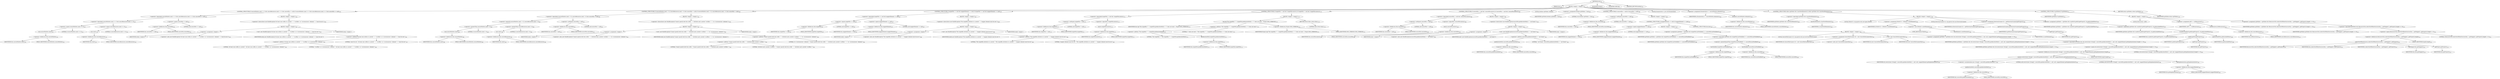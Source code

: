 digraph "eval" {  
"197" [label = <(METHOD,eval)<SUB>152</SUB>> ]
"17" [label = <(PARAM,this)<SUB>152</SUB>> ]
"198" [label = <(BLOCK,&lt;empty&gt;,&lt;empty&gt;)<SUB>152</SUB>> ]
"199" [label = <(CONTROL_STRUCTURE,if (sourceFileSets.size() == 0 &amp;&amp; sourceResources.size() == 0 &amp;&amp; sourceFile == null),if (sourceFileSets.size() == 0 &amp;&amp; sourceResources.size() == 0 &amp;&amp; sourceFile == null))<SUB>153</SUB>> ]
"200" [label = <(&lt;operator&gt;.logicalAnd,sourceFileSets.size() == 0 &amp;&amp; sourceResources.size() == 0 &amp;&amp; sourceFile == null)<SUB>153</SUB>> ]
"201" [label = <(&lt;operator&gt;.logicalAnd,sourceFileSets.size() == 0 &amp;&amp; sourceResources.size() == 0)<SUB>153</SUB>> ]
"202" [label = <(&lt;operator&gt;.equals,sourceFileSets.size() == 0)<SUB>153</SUB>> ]
"203" [label = <(size,sourceFileSets.size())<SUB>153</SUB>> ]
"204" [label = <(&lt;operator&gt;.fieldAccess,this.sourceFileSets)<SUB>153</SUB>> ]
"205" [label = <(IDENTIFIER,this,sourceFileSets.size())<SUB>153</SUB>> ]
"206" [label = <(FIELD_IDENTIFIER,sourceFileSets,sourceFileSets)<SUB>153</SUB>> ]
"207" [label = <(LITERAL,0,sourceFileSets.size() == 0)<SUB>153</SUB>> ]
"208" [label = <(&lt;operator&gt;.equals,sourceResources.size() == 0)<SUB>153</SUB>> ]
"209" [label = <(size,size())<SUB>153</SUB>> ]
"210" [label = <(&lt;operator&gt;.fieldAccess,this.sourceResources)<SUB>153</SUB>> ]
"211" [label = <(IDENTIFIER,this,size())<SUB>153</SUB>> ]
"212" [label = <(FIELD_IDENTIFIER,sourceResources,sourceResources)<SUB>153</SUB>> ]
"213" [label = <(LITERAL,0,sourceResources.size() == 0)<SUB>153</SUB>> ]
"214" [label = <(&lt;operator&gt;.equals,sourceFile == null)<SUB>154</SUB>> ]
"215" [label = <(&lt;operator&gt;.fieldAccess,this.sourceFile)<SUB>154</SUB>> ]
"216" [label = <(IDENTIFIER,this,sourceFile == null)<SUB>154</SUB>> ]
"217" [label = <(FIELD_IDENTIFIER,sourceFile,sourceFile)<SUB>154</SUB>> ]
"218" [label = <(LITERAL,null,sourceFile == null)<SUB>154</SUB>> ]
"219" [label = <(BLOCK,&lt;empty&gt;,&lt;empty&gt;)<SUB>154</SUB>> ]
"220" [label = <(&lt;operator&gt;.throw,throw new BuildException(&quot;At least one srcfile or a nested &quot; + &quot;&lt;srcfiles&gt; or &lt;srcresources&gt; element &quot; + &quot;must be set.&quot;);)<SUB>155</SUB>> ]
"221" [label = <(BLOCK,&lt;empty&gt;,&lt;empty&gt;)<SUB>155</SUB>> ]
"222" [label = <(&lt;operator&gt;.assignment,&lt;empty&gt;)> ]
"223" [label = <(IDENTIFIER,$obj4,&lt;empty&gt;)> ]
"224" [label = <(&lt;operator&gt;.alloc,new BuildException(&quot;At least one srcfile or a nested &quot; + &quot;&lt;srcfiles&gt; or &lt;srcresources&gt; element &quot; + &quot;must be set.&quot;))<SUB>155</SUB>> ]
"225" [label = <(&lt;init&gt;,new BuildException(&quot;At least one srcfile or a nested &quot; + &quot;&lt;srcfiles&gt; or &lt;srcresources&gt; element &quot; + &quot;must be set.&quot;))<SUB>155</SUB>> ]
"226" [label = <(IDENTIFIER,$obj4,new BuildException(&quot;At least one srcfile or a nested &quot; + &quot;&lt;srcfiles&gt; or &lt;srcresources&gt; element &quot; + &quot;must be set.&quot;))> ]
"227" [label = <(&lt;operator&gt;.addition,&quot;At least one srcfile or a nested &quot; + &quot;&lt;srcfiles&gt; or &lt;srcresources&gt; element &quot; + &quot;must be set.&quot;)<SUB>155</SUB>> ]
"228" [label = <(&lt;operator&gt;.addition,&quot;At least one srcfile or a nested &quot; + &quot;&lt;srcfiles&gt; or &lt;srcresources&gt; element &quot;)<SUB>155</SUB>> ]
"229" [label = <(LITERAL,&quot;At least one srcfile or a nested &quot;,&quot;At least one srcfile or a nested &quot; + &quot;&lt;srcfiles&gt; or &lt;srcresources&gt; element &quot;)<SUB>155</SUB>> ]
"230" [label = <(LITERAL,&quot;&lt;srcfiles&gt; or &lt;srcresources&gt; element &quot;,&quot;At least one srcfile or a nested &quot; + &quot;&lt;srcfiles&gt; or &lt;srcresources&gt; element &quot;)<SUB>156</SUB>> ]
"231" [label = <(LITERAL,&quot;must be set.&quot;,&quot;At least one srcfile or a nested &quot; + &quot;&lt;srcfiles&gt; or &lt;srcresources&gt; element &quot; + &quot;must be set.&quot;)<SUB>157</SUB>> ]
"232" [label = <(IDENTIFIER,$obj4,&lt;empty&gt;)> ]
"233" [label = <(CONTROL_STRUCTURE,if ((sourceFileSets.size() &gt; 0 || sourceResources.size() &gt; 0) &amp;&amp; sourceFile != null),if ((sourceFileSets.size() &gt; 0 || sourceResources.size() &gt; 0) &amp;&amp; sourceFile != null))<SUB>160</SUB>> ]
"234" [label = <(&lt;operator&gt;.logicalAnd,(sourceFileSets.size() &gt; 0 || sourceResources.size() &gt; 0) &amp;&amp; sourceFile != null)<SUB>160</SUB>> ]
"235" [label = <(&lt;operator&gt;.logicalOr,sourceFileSets.size() &gt; 0 || sourceResources.size() &gt; 0)<SUB>160</SUB>> ]
"236" [label = <(&lt;operator&gt;.greaterThan,sourceFileSets.size() &gt; 0)<SUB>160</SUB>> ]
"237" [label = <(size,sourceFileSets.size())<SUB>160</SUB>> ]
"238" [label = <(&lt;operator&gt;.fieldAccess,this.sourceFileSets)<SUB>160</SUB>> ]
"239" [label = <(IDENTIFIER,this,sourceFileSets.size())<SUB>160</SUB>> ]
"240" [label = <(FIELD_IDENTIFIER,sourceFileSets,sourceFileSets)<SUB>160</SUB>> ]
"241" [label = <(LITERAL,0,sourceFileSets.size() &gt; 0)<SUB>160</SUB>> ]
"242" [label = <(&lt;operator&gt;.greaterThan,sourceResources.size() &gt; 0)<SUB>160</SUB>> ]
"243" [label = <(size,size())<SUB>160</SUB>> ]
"244" [label = <(&lt;operator&gt;.fieldAccess,this.sourceResources)<SUB>160</SUB>> ]
"245" [label = <(IDENTIFIER,this,size())<SUB>160</SUB>> ]
"246" [label = <(FIELD_IDENTIFIER,sourceResources,sourceResources)<SUB>160</SUB>> ]
"247" [label = <(LITERAL,0,sourceResources.size() &gt; 0)<SUB>160</SUB>> ]
"248" [label = <(&lt;operator&gt;.notEquals,sourceFile != null)<SUB>161</SUB>> ]
"249" [label = <(&lt;operator&gt;.fieldAccess,this.sourceFile)<SUB>161</SUB>> ]
"250" [label = <(IDENTIFIER,this,sourceFile != null)<SUB>161</SUB>> ]
"251" [label = <(FIELD_IDENTIFIER,sourceFile,sourceFile)<SUB>161</SUB>> ]
"252" [label = <(LITERAL,null,sourceFile != null)<SUB>161</SUB>> ]
"253" [label = <(BLOCK,&lt;empty&gt;,&lt;empty&gt;)<SUB>161</SUB>> ]
"254" [label = <(&lt;operator&gt;.throw,throw new BuildException(&quot;Cannot specify both the srcfile &quot; + &quot;attribute and a nested &lt;srcfiles&gt; &quot; + &quot;or &lt;srcresources&gt; element.&quot;);)<SUB>162</SUB>> ]
"255" [label = <(BLOCK,&lt;empty&gt;,&lt;empty&gt;)<SUB>162</SUB>> ]
"256" [label = <(&lt;operator&gt;.assignment,&lt;empty&gt;)> ]
"257" [label = <(IDENTIFIER,$obj5,&lt;empty&gt;)> ]
"258" [label = <(&lt;operator&gt;.alloc,new BuildException(&quot;Cannot specify both the srcfile &quot; + &quot;attribute and a nested &lt;srcfiles&gt; &quot; + &quot;or &lt;srcresources&gt; element.&quot;))<SUB>162</SUB>> ]
"259" [label = <(&lt;init&gt;,new BuildException(&quot;Cannot specify both the srcfile &quot; + &quot;attribute and a nested &lt;srcfiles&gt; &quot; + &quot;or &lt;srcresources&gt; element.&quot;))<SUB>162</SUB>> ]
"260" [label = <(IDENTIFIER,$obj5,new BuildException(&quot;Cannot specify both the srcfile &quot; + &quot;attribute and a nested &lt;srcfiles&gt; &quot; + &quot;or &lt;srcresources&gt; element.&quot;))> ]
"261" [label = <(&lt;operator&gt;.addition,&quot;Cannot specify both the srcfile &quot; + &quot;attribute and a nested &lt;srcfiles&gt; &quot; + &quot;or &lt;srcresources&gt; element.&quot;)<SUB>162</SUB>> ]
"262" [label = <(&lt;operator&gt;.addition,&quot;Cannot specify both the srcfile &quot; + &quot;attribute and a nested &lt;srcfiles&gt; &quot;)<SUB>162</SUB>> ]
"263" [label = <(LITERAL,&quot;Cannot specify both the srcfile &quot;,&quot;Cannot specify both the srcfile &quot; + &quot;attribute and a nested &lt;srcfiles&gt; &quot;)<SUB>162</SUB>> ]
"264" [label = <(LITERAL,&quot;attribute and a nested &lt;srcfiles&gt; &quot;,&quot;Cannot specify both the srcfile &quot; + &quot;attribute and a nested &lt;srcfiles&gt; &quot;)<SUB>163</SUB>> ]
"265" [label = <(LITERAL,&quot;or &lt;srcresources&gt; element.&quot;,&quot;Cannot specify both the srcfile &quot; + &quot;attribute and a nested &lt;srcfiles&gt; &quot; + &quot;or &lt;srcresources&gt; element.&quot;)<SUB>164</SUB>> ]
"266" [label = <(IDENTIFIER,$obj5,&lt;empty&gt;)> ]
"267" [label = <(CONTROL_STRUCTURE,if (targetFile == null &amp;&amp; mapperElement == null),if (targetFile == null &amp;&amp; mapperElement == null))<SUB>167</SUB>> ]
"268" [label = <(&lt;operator&gt;.logicalAnd,targetFile == null &amp;&amp; mapperElement == null)<SUB>167</SUB>> ]
"269" [label = <(&lt;operator&gt;.equals,targetFile == null)<SUB>167</SUB>> ]
"270" [label = <(&lt;operator&gt;.fieldAccess,this.targetFile)<SUB>167</SUB>> ]
"271" [label = <(IDENTIFIER,this,targetFile == null)<SUB>167</SUB>> ]
"272" [label = <(FIELD_IDENTIFIER,targetFile,targetFile)<SUB>167</SUB>> ]
"273" [label = <(LITERAL,null,targetFile == null)<SUB>167</SUB>> ]
"274" [label = <(&lt;operator&gt;.equals,mapperElement == null)<SUB>167</SUB>> ]
"275" [label = <(&lt;operator&gt;.fieldAccess,this.mapperElement)<SUB>167</SUB>> ]
"276" [label = <(IDENTIFIER,this,mapperElement == null)<SUB>167</SUB>> ]
"277" [label = <(FIELD_IDENTIFIER,mapperElement,mapperElement)<SUB>167</SUB>> ]
"278" [label = <(LITERAL,null,mapperElement == null)<SUB>167</SUB>> ]
"279" [label = <(BLOCK,&lt;empty&gt;,&lt;empty&gt;)<SUB>167</SUB>> ]
"280" [label = <(&lt;operator&gt;.throw,throw new BuildException(&quot;The targetfile attribute or a nested &quot; + &quot;mapper element must be set.&quot;);)<SUB>168</SUB>> ]
"281" [label = <(BLOCK,&lt;empty&gt;,&lt;empty&gt;)<SUB>168</SUB>> ]
"282" [label = <(&lt;operator&gt;.assignment,&lt;empty&gt;)> ]
"283" [label = <(IDENTIFIER,$obj6,&lt;empty&gt;)> ]
"284" [label = <(&lt;operator&gt;.alloc,new BuildException(&quot;The targetfile attribute or a nested &quot; + &quot;mapper element must be set.&quot;))<SUB>168</SUB>> ]
"285" [label = <(&lt;init&gt;,new BuildException(&quot;The targetfile attribute or a nested &quot; + &quot;mapper element must be set.&quot;))<SUB>168</SUB>> ]
"286" [label = <(IDENTIFIER,$obj6,new BuildException(&quot;The targetfile attribute or a nested &quot; + &quot;mapper element must be set.&quot;))> ]
"287" [label = <(&lt;operator&gt;.addition,&quot;The targetfile attribute or a nested &quot; + &quot;mapper element must be set.&quot;)<SUB>168</SUB>> ]
"288" [label = <(LITERAL,&quot;The targetfile attribute or a nested &quot;,&quot;The targetfile attribute or a nested &quot; + &quot;mapper element must be set.&quot;)<SUB>168</SUB>> ]
"289" [label = <(LITERAL,&quot;mapper element must be set.&quot;,&quot;The targetfile attribute or a nested &quot; + &quot;mapper element must be set.&quot;)<SUB>169</SUB>> ]
"290" [label = <(IDENTIFIER,$obj6,&lt;empty&gt;)> ]
"291" [label = <(CONTROL_STRUCTURE,if (targetFile != null &amp;&amp; !targetFile.exists()),if (targetFile != null &amp;&amp; !targetFile.exists()))<SUB>173</SUB>> ]
"292" [label = <(&lt;operator&gt;.logicalAnd,targetFile != null &amp;&amp; !targetFile.exists())<SUB>173</SUB>> ]
"293" [label = <(&lt;operator&gt;.notEquals,targetFile != null)<SUB>173</SUB>> ]
"294" [label = <(&lt;operator&gt;.fieldAccess,this.targetFile)<SUB>173</SUB>> ]
"295" [label = <(IDENTIFIER,this,targetFile != null)<SUB>173</SUB>> ]
"296" [label = <(FIELD_IDENTIFIER,targetFile,targetFile)<SUB>173</SUB>> ]
"297" [label = <(LITERAL,null,targetFile != null)<SUB>173</SUB>> ]
"298" [label = <(&lt;operator&gt;.logicalNot,!targetFile.exists())<SUB>173</SUB>> ]
"299" [label = <(exists,targetFile.exists())<SUB>173</SUB>> ]
"300" [label = <(&lt;operator&gt;.fieldAccess,this.targetFile)<SUB>173</SUB>> ]
"301" [label = <(IDENTIFIER,this,targetFile.exists())<SUB>173</SUB>> ]
"302" [label = <(FIELD_IDENTIFIER,targetFile,targetFile)<SUB>173</SUB>> ]
"303" [label = <(BLOCK,&lt;empty&gt;,&lt;empty&gt;)<SUB>173</SUB>> ]
"304" [label = <(log,log(&quot;The targetfile \&quot;&quot; + targetFile.getAbsolutePath() + &quot;\&quot; does not exist.&quot;, Project.MSG_VERBOSE))<SUB>174</SUB>> ]
"16" [label = <(IDENTIFIER,this,log(&quot;The targetfile \&quot;&quot; + targetFile.getAbsolutePath() + &quot;\&quot; does not exist.&quot;, Project.MSG_VERBOSE))<SUB>174</SUB>> ]
"305" [label = <(&lt;operator&gt;.addition,&quot;The targetfile \&quot;&quot; + targetFile.getAbsolutePath() + &quot;\&quot; does not exist.&quot;)<SUB>174</SUB>> ]
"306" [label = <(&lt;operator&gt;.addition,&quot;The targetfile \&quot;&quot; + targetFile.getAbsolutePath())<SUB>174</SUB>> ]
"307" [label = <(LITERAL,&quot;The targetfile \&quot;&quot;,&quot;The targetfile \&quot;&quot; + targetFile.getAbsolutePath())<SUB>174</SUB>> ]
"308" [label = <(getAbsolutePath,targetFile.getAbsolutePath())<SUB>174</SUB>> ]
"309" [label = <(&lt;operator&gt;.fieldAccess,this.targetFile)<SUB>174</SUB>> ]
"310" [label = <(IDENTIFIER,this,targetFile.getAbsolutePath())<SUB>174</SUB>> ]
"311" [label = <(FIELD_IDENTIFIER,targetFile,targetFile)<SUB>174</SUB>> ]
"312" [label = <(LITERAL,&quot;\&quot; does not exist.&quot;,&quot;The targetfile \&quot;&quot; + targetFile.getAbsolutePath() + &quot;\&quot; does not exist.&quot;)<SUB>175</SUB>> ]
"313" [label = <(&lt;operator&gt;.fieldAccess,Project.MSG_VERBOSE)<SUB>175</SUB>> ]
"314" [label = <(IDENTIFIER,Project,log(&quot;The targetfile \&quot;&quot; + targetFile.getAbsolutePath() + &quot;\&quot; does not exist.&quot;, Project.MSG_VERBOSE))<SUB>175</SUB>> ]
"315" [label = <(FIELD_IDENTIFIER,MSG_VERBOSE,MSG_VERBOSE)<SUB>175</SUB>> ]
"316" [label = <(RETURN,return false;,return false;)<SUB>176</SUB>> ]
"317" [label = <(LITERAL,false,return false;)<SUB>176</SUB>> ]
"318" [label = <(CONTROL_STRUCTURE,if (sourceFile != null &amp;&amp; !sourceFile.exists()),if (sourceFile != null &amp;&amp; !sourceFile.exists()))<SUB>180</SUB>> ]
"319" [label = <(&lt;operator&gt;.logicalAnd,sourceFile != null &amp;&amp; !sourceFile.exists())<SUB>180</SUB>> ]
"320" [label = <(&lt;operator&gt;.notEquals,sourceFile != null)<SUB>180</SUB>> ]
"321" [label = <(&lt;operator&gt;.fieldAccess,this.sourceFile)<SUB>180</SUB>> ]
"322" [label = <(IDENTIFIER,this,sourceFile != null)<SUB>180</SUB>> ]
"323" [label = <(FIELD_IDENTIFIER,sourceFile,sourceFile)<SUB>180</SUB>> ]
"324" [label = <(LITERAL,null,sourceFile != null)<SUB>180</SUB>> ]
"325" [label = <(&lt;operator&gt;.logicalNot,!sourceFile.exists())<SUB>180</SUB>> ]
"326" [label = <(exists,sourceFile.exists())<SUB>180</SUB>> ]
"327" [label = <(&lt;operator&gt;.fieldAccess,this.sourceFile)<SUB>180</SUB>> ]
"328" [label = <(IDENTIFIER,this,sourceFile.exists())<SUB>180</SUB>> ]
"329" [label = <(FIELD_IDENTIFIER,sourceFile,sourceFile)<SUB>180</SUB>> ]
"330" [label = <(BLOCK,&lt;empty&gt;,&lt;empty&gt;)<SUB>180</SUB>> ]
"331" [label = <(&lt;operator&gt;.throw,throw new BuildException(sourceFile.getAbsolutePath() + &quot; not found.&quot;);)<SUB>181</SUB>> ]
"332" [label = <(BLOCK,&lt;empty&gt;,&lt;empty&gt;)<SUB>181</SUB>> ]
"333" [label = <(&lt;operator&gt;.assignment,&lt;empty&gt;)> ]
"334" [label = <(IDENTIFIER,$obj7,&lt;empty&gt;)> ]
"335" [label = <(&lt;operator&gt;.alloc,new BuildException(sourceFile.getAbsolutePath() + &quot; not found.&quot;))<SUB>181</SUB>> ]
"336" [label = <(&lt;init&gt;,new BuildException(sourceFile.getAbsolutePath() + &quot; not found.&quot;))<SUB>181</SUB>> ]
"337" [label = <(IDENTIFIER,$obj7,new BuildException(sourceFile.getAbsolutePath() + &quot; not found.&quot;))> ]
"338" [label = <(&lt;operator&gt;.addition,sourceFile.getAbsolutePath() + &quot; not found.&quot;)<SUB>181</SUB>> ]
"339" [label = <(getAbsolutePath,sourceFile.getAbsolutePath())<SUB>181</SUB>> ]
"340" [label = <(&lt;operator&gt;.fieldAccess,this.sourceFile)<SUB>181</SUB>> ]
"341" [label = <(IDENTIFIER,this,sourceFile.getAbsolutePath())<SUB>181</SUB>> ]
"342" [label = <(FIELD_IDENTIFIER,sourceFile,sourceFile)<SUB>181</SUB>> ]
"343" [label = <(LITERAL,&quot; not found.&quot;,sourceFile.getAbsolutePath() + &quot; not found.&quot;)<SUB>182</SUB>> ]
"344" [label = <(IDENTIFIER,$obj7,&lt;empty&gt;)> ]
"345" [label = <(LOCAL,boolean upToDate: boolean)> ]
"346" [label = <(&lt;operator&gt;.assignment,boolean upToDate = true)<SUB>185</SUB>> ]
"347" [label = <(IDENTIFIER,upToDate,boolean upToDate = true)<SUB>185</SUB>> ]
"348" [label = <(LITERAL,true,boolean upToDate = true)<SUB>185</SUB>> ]
"349" [label = <(CONTROL_STRUCTURE,if (sourceFile != null),if (sourceFile != null))<SUB>186</SUB>> ]
"350" [label = <(&lt;operator&gt;.notEquals,sourceFile != null)<SUB>186</SUB>> ]
"351" [label = <(&lt;operator&gt;.fieldAccess,this.sourceFile)<SUB>186</SUB>> ]
"352" [label = <(IDENTIFIER,this,sourceFile != null)<SUB>186</SUB>> ]
"353" [label = <(FIELD_IDENTIFIER,sourceFile,sourceFile)<SUB>186</SUB>> ]
"354" [label = <(LITERAL,null,sourceFile != null)<SUB>186</SUB>> ]
"355" [label = <(BLOCK,&lt;empty&gt;,&lt;empty&gt;)<SUB>186</SUB>> ]
"356" [label = <(CONTROL_STRUCTURE,if (mapperElement == null),if (mapperElement == null))<SUB>187</SUB>> ]
"357" [label = <(&lt;operator&gt;.equals,mapperElement == null)<SUB>187</SUB>> ]
"358" [label = <(&lt;operator&gt;.fieldAccess,this.mapperElement)<SUB>187</SUB>> ]
"359" [label = <(IDENTIFIER,this,mapperElement == null)<SUB>187</SUB>> ]
"360" [label = <(FIELD_IDENTIFIER,mapperElement,mapperElement)<SUB>187</SUB>> ]
"361" [label = <(LITERAL,null,mapperElement == null)<SUB>187</SUB>> ]
"362" [label = <(BLOCK,&lt;empty&gt;,&lt;empty&gt;)<SUB>187</SUB>> ]
"363" [label = <(&lt;operator&gt;.assignment,upToDate = upToDate &amp;&amp; (targetFile.lastModified() &gt;= sourceFile.lastModified()))<SUB>188</SUB>> ]
"364" [label = <(IDENTIFIER,upToDate,upToDate = upToDate &amp;&amp; (targetFile.lastModified() &gt;= sourceFile.lastModified()))<SUB>188</SUB>> ]
"365" [label = <(&lt;operator&gt;.logicalAnd,upToDate &amp;&amp; (targetFile.lastModified() &gt;= sourceFile.lastModified()))<SUB>188</SUB>> ]
"366" [label = <(IDENTIFIER,upToDate,upToDate &amp;&amp; (targetFile.lastModified() &gt;= sourceFile.lastModified()))<SUB>188</SUB>> ]
"367" [label = <(&lt;operator&gt;.greaterEqualsThan,targetFile.lastModified() &gt;= sourceFile.lastModified())<SUB>189</SUB>> ]
"368" [label = <(lastModified,targetFile.lastModified())<SUB>189</SUB>> ]
"369" [label = <(&lt;operator&gt;.fieldAccess,this.targetFile)<SUB>189</SUB>> ]
"370" [label = <(IDENTIFIER,this,targetFile.lastModified())<SUB>189</SUB>> ]
"371" [label = <(FIELD_IDENTIFIER,targetFile,targetFile)<SUB>189</SUB>> ]
"372" [label = <(lastModified,sourceFile.lastModified())<SUB>189</SUB>> ]
"373" [label = <(&lt;operator&gt;.fieldAccess,this.sourceFile)<SUB>189</SUB>> ]
"374" [label = <(IDENTIFIER,this,sourceFile.lastModified())<SUB>189</SUB>> ]
"375" [label = <(FIELD_IDENTIFIER,sourceFile,sourceFile)<SUB>189</SUB>> ]
"376" [label = <(CONTROL_STRUCTURE,else,else)<SUB>190</SUB>> ]
"377" [label = <(BLOCK,&lt;empty&gt;,&lt;empty&gt;)<SUB>190</SUB>> ]
"20" [label = <(LOCAL,SourceFileScanner sfs: org.apache.tools.ant.util.SourceFileScanner)> ]
"378" [label = <(&lt;operator&gt;.assignment,SourceFileScanner sfs = new SourceFileScanner(this))<SUB>191</SUB>> ]
"379" [label = <(IDENTIFIER,sfs,SourceFileScanner sfs = new SourceFileScanner(this))<SUB>191</SUB>> ]
"380" [label = <(&lt;operator&gt;.alloc,new SourceFileScanner(this))<SUB>191</SUB>> ]
"381" [label = <(&lt;init&gt;,new SourceFileScanner(this))<SUB>191</SUB>> ]
"19" [label = <(IDENTIFIER,sfs,new SourceFileScanner(this))<SUB>191</SUB>> ]
"18" [label = <(IDENTIFIER,this,new SourceFileScanner(this))<SUB>191</SUB>> ]
"382" [label = <(&lt;operator&gt;.assignment,upToDate = upToDate &amp;&amp; (sfs.restrict(new String[] { sourceFile.getAbsolutePath() }, null, null, mapperElement.getImplementation()).length == 0))<SUB>192</SUB>> ]
"383" [label = <(IDENTIFIER,upToDate,upToDate = upToDate &amp;&amp; (sfs.restrict(new String[] { sourceFile.getAbsolutePath() }, null, null, mapperElement.getImplementation()).length == 0))<SUB>192</SUB>> ]
"384" [label = <(&lt;operator&gt;.logicalAnd,upToDate &amp;&amp; (sfs.restrict(new String[] { sourceFile.getAbsolutePath() }, null, null, mapperElement.getImplementation()).length == 0))<SUB>192</SUB>> ]
"385" [label = <(IDENTIFIER,upToDate,upToDate &amp;&amp; (sfs.restrict(new String[] { sourceFile.getAbsolutePath() }, null, null, mapperElement.getImplementation()).length == 0))<SUB>192</SUB>> ]
"386" [label = <(&lt;operator&gt;.equals,sfs.restrict(new String[] { sourceFile.getAbsolutePath() }, null, null, mapperElement.getImplementation()).length == 0)<SUB>193</SUB>> ]
"387" [label = <(&lt;operator&gt;.fieldAccess,sfs.restrict(new String[] { sourceFile.getAbsolutePath() }, null, null, mapperElement.getImplementation()).length)<SUB>193</SUB>> ]
"388" [label = <(restrict,restrict(new String[] { sourceFile.getAbsolutePath() }, null, null, mapperElement.getImplementation()))<SUB>193</SUB>> ]
"389" [label = <(IDENTIFIER,sfs,restrict(new String[] { sourceFile.getAbsolutePath() }, null, null, mapperElement.getImplementation()))<SUB>193</SUB>> ]
"390" [label = <(&lt;operator&gt;.arrayInitializer,new String[] { sourceFile.getAbsolutePath() })<SUB>193</SUB>> ]
"391" [label = <(getAbsolutePath,sourceFile.getAbsolutePath())<SUB>193</SUB>> ]
"392" [label = <(&lt;operator&gt;.fieldAccess,this.sourceFile)<SUB>193</SUB>> ]
"393" [label = <(IDENTIFIER,this,sourceFile.getAbsolutePath())<SUB>193</SUB>> ]
"394" [label = <(FIELD_IDENTIFIER,sourceFile,sourceFile)<SUB>193</SUB>> ]
"395" [label = <(LITERAL,null,restrict(new String[] { sourceFile.getAbsolutePath() }, null, null, mapperElement.getImplementation()))<SUB>194</SUB>> ]
"396" [label = <(LITERAL,null,restrict(new String[] { sourceFile.getAbsolutePath() }, null, null, mapperElement.getImplementation()))<SUB>194</SUB>> ]
"397" [label = <(getImplementation,getImplementation())<SUB>195</SUB>> ]
"398" [label = <(&lt;operator&gt;.fieldAccess,this.mapperElement)<SUB>195</SUB>> ]
"399" [label = <(IDENTIFIER,this,getImplementation())<SUB>195</SUB>> ]
"400" [label = <(FIELD_IDENTIFIER,mapperElement,mapperElement)<SUB>195</SUB>> ]
"401" [label = <(FIELD_IDENTIFIER,length,length)<SUB>195</SUB>> ]
"402" [label = <(LITERAL,0,sfs.restrict(new String[] { sourceFile.getAbsolutePath() }, null, null, mapperElement.getImplementation()).length == 0)<SUB>195</SUB>> ]
"403" [label = <(LOCAL,Enumeration e: java.util.Enumeration)> ]
"404" [label = <(&lt;operator&gt;.assignment,Enumeration e = sourceFileSets.elements())<SUB>203</SUB>> ]
"405" [label = <(IDENTIFIER,e,Enumeration e = sourceFileSets.elements())<SUB>203</SUB>> ]
"406" [label = <(elements,sourceFileSets.elements())<SUB>203</SUB>> ]
"407" [label = <(&lt;operator&gt;.fieldAccess,this.sourceFileSets)<SUB>203</SUB>> ]
"408" [label = <(IDENTIFIER,this,sourceFileSets.elements())<SUB>203</SUB>> ]
"409" [label = <(FIELD_IDENTIFIER,sourceFileSets,sourceFileSets)<SUB>203</SUB>> ]
"410" [label = <(CONTROL_STRUCTURE,while (upToDate &amp;&amp; e.hasMoreElements()),while (upToDate &amp;&amp; e.hasMoreElements()))<SUB>204</SUB>> ]
"411" [label = <(&lt;operator&gt;.logicalAnd,upToDate &amp;&amp; e.hasMoreElements())<SUB>204</SUB>> ]
"412" [label = <(IDENTIFIER,upToDate,upToDate &amp;&amp; e.hasMoreElements())<SUB>204</SUB>> ]
"413" [label = <(hasMoreElements,e.hasMoreElements())<SUB>204</SUB>> ]
"414" [label = <(IDENTIFIER,e,e.hasMoreElements())<SUB>204</SUB>> ]
"415" [label = <(BLOCK,&lt;empty&gt;,&lt;empty&gt;)<SUB>204</SUB>> ]
"416" [label = <(LOCAL,FileSet fs: org.apache.tools.ant.types.FileSet)> ]
"417" [label = <(&lt;operator&gt;.assignment,FileSet fs = (FileSet) e.nextElement())<SUB>205</SUB>> ]
"418" [label = <(IDENTIFIER,fs,FileSet fs = (FileSet) e.nextElement())<SUB>205</SUB>> ]
"419" [label = <(&lt;operator&gt;.cast,(FileSet) e.nextElement())<SUB>205</SUB>> ]
"420" [label = <(TYPE_REF,FileSet,FileSet)<SUB>205</SUB>> ]
"421" [label = <(nextElement,e.nextElement())<SUB>205</SUB>> ]
"422" [label = <(IDENTIFIER,e,e.nextElement())<SUB>205</SUB>> ]
"423" [label = <(LOCAL,DirectoryScanner ds: org.apache.tools.ant.DirectoryScanner)> ]
"424" [label = <(&lt;operator&gt;.assignment,DirectoryScanner ds = getDirectoryScanner(getProject()))<SUB>206</SUB>> ]
"425" [label = <(IDENTIFIER,ds,DirectoryScanner ds = getDirectoryScanner(getProject()))<SUB>206</SUB>> ]
"426" [label = <(getDirectoryScanner,getDirectoryScanner(getProject()))<SUB>206</SUB>> ]
"427" [label = <(IDENTIFIER,fs,getDirectoryScanner(getProject()))<SUB>206</SUB>> ]
"428" [label = <(getProject,getProject())<SUB>206</SUB>> ]
"21" [label = <(IDENTIFIER,this,getProject())<SUB>206</SUB>> ]
"429" [label = <(&lt;operator&gt;.assignment,upToDate = upToDate &amp;&amp; scanDir(fs.getDir(getProject()), ds.getIncludedFiles()))<SUB>207</SUB>> ]
"430" [label = <(IDENTIFIER,upToDate,upToDate = upToDate &amp;&amp; scanDir(fs.getDir(getProject()), ds.getIncludedFiles()))<SUB>207</SUB>> ]
"431" [label = <(&lt;operator&gt;.logicalAnd,upToDate &amp;&amp; scanDir(fs.getDir(getProject()), ds.getIncludedFiles()))<SUB>207</SUB>> ]
"432" [label = <(IDENTIFIER,upToDate,upToDate &amp;&amp; scanDir(fs.getDir(getProject()), ds.getIncludedFiles()))<SUB>207</SUB>> ]
"433" [label = <(scanDir,scanDir(fs.getDir(getProject()), ds.getIncludedFiles()))<SUB>207</SUB>> ]
"23" [label = <(IDENTIFIER,this,scanDir(fs.getDir(getProject()), ds.getIncludedFiles()))<SUB>207</SUB>> ]
"434" [label = <(getDir,getDir(getProject()))<SUB>207</SUB>> ]
"435" [label = <(IDENTIFIER,fs,getDir(getProject()))<SUB>207</SUB>> ]
"436" [label = <(getProject,getProject())<SUB>207</SUB>> ]
"22" [label = <(IDENTIFIER,this,getProject())<SUB>207</SUB>> ]
"437" [label = <(getIncludedFiles,getIncludedFiles())<SUB>208</SUB>> ]
"438" [label = <(IDENTIFIER,ds,getIncludedFiles())<SUB>208</SUB>> ]
"439" [label = <(CONTROL_STRUCTURE,if (upToDate),if (upToDate))<SUB>211</SUB>> ]
"440" [label = <(IDENTIFIER,upToDate,if (upToDate))<SUB>211</SUB>> ]
"441" [label = <(BLOCK,&lt;empty&gt;,&lt;empty&gt;)<SUB>211</SUB>> ]
"442" [label = <(LOCAL,Resource[] r: ANY)> ]
"443" [label = <(&lt;operator&gt;.assignment,ANY r = listResources())<SUB>212</SUB>> ]
"444" [label = <(IDENTIFIER,r,ANY r = listResources())<SUB>212</SUB>> ]
"445" [label = <(listResources,listResources())<SUB>212</SUB>> ]
"446" [label = <(&lt;operator&gt;.fieldAccess,this.sourceResources)<SUB>212</SUB>> ]
"447" [label = <(IDENTIFIER,this,listResources())<SUB>212</SUB>> ]
"448" [label = <(FIELD_IDENTIFIER,sourceResources,sourceResources)<SUB>212</SUB>> ]
"449" [label = <(&lt;operator&gt;.assignment,upToDate = upToDate &amp;&amp; (ResourceUtils.selectOutOfDateSources(this, r, getMapper(), getProject()).length == 0))<SUB>213</SUB>> ]
"450" [label = <(IDENTIFIER,upToDate,upToDate = upToDate &amp;&amp; (ResourceUtils.selectOutOfDateSources(this, r, getMapper(), getProject()).length == 0))<SUB>213</SUB>> ]
"451" [label = <(&lt;operator&gt;.logicalAnd,upToDate &amp;&amp; (ResourceUtils.selectOutOfDateSources(this, r, getMapper(), getProject()).length == 0))<SUB>213</SUB>> ]
"452" [label = <(IDENTIFIER,upToDate,upToDate &amp;&amp; (ResourceUtils.selectOutOfDateSources(this, r, getMapper(), getProject()).length == 0))<SUB>213</SUB>> ]
"453" [label = <(&lt;operator&gt;.equals,ResourceUtils.selectOutOfDateSources(this, r, getMapper(), getProject()).length == 0)<SUB>214</SUB>> ]
"454" [label = <(&lt;operator&gt;.fieldAccess,ResourceUtils.selectOutOfDateSources(this, r, getMapper(), getProject()).length)<SUB>214</SUB>> ]
"455" [label = <(selectOutOfDateSources,selectOutOfDateSources(this, r, getMapper(), getProject()))<SUB>214</SUB>> ]
"456" [label = <(IDENTIFIER,ResourceUtils,selectOutOfDateSources(this, r, getMapper(), getProject()))<SUB>214</SUB>> ]
"24" [label = <(IDENTIFIER,this,selectOutOfDateSources(this, r, getMapper(), getProject()))<SUB>215</SUB>> ]
"457" [label = <(IDENTIFIER,r,selectOutOfDateSources(this, r, getMapper(), getProject()))<SUB>215</SUB>> ]
"458" [label = <(getMapper,this.getMapper())<SUB>215</SUB>> ]
"25" [label = <(IDENTIFIER,this,this.getMapper())<SUB>215</SUB>> ]
"459" [label = <(getProject,getProject())<SUB>215</SUB>> ]
"26" [label = <(IDENTIFIER,this,getProject())<SUB>215</SUB>> ]
"460" [label = <(FIELD_IDENTIFIER,length,length)<SUB>215</SUB>> ]
"461" [label = <(LITERAL,0,ResourceUtils.selectOutOfDateSources(this, r, getMapper(), getProject()).length == 0)<SUB>215</SUB>> ]
"462" [label = <(RETURN,return upToDate;,return upToDate;)<SUB>218</SUB>> ]
"463" [label = <(IDENTIFIER,upToDate,return upToDate;)<SUB>218</SUB>> ]
"464" [label = <(MODIFIER,PUBLIC)> ]
"465" [label = <(MODIFIER,VIRTUAL)> ]
"466" [label = <(METHOD_RETURN,boolean)<SUB>152</SUB>> ]
  "197" -> "17" 
  "197" -> "198" 
  "197" -> "464" 
  "197" -> "465" 
  "197" -> "466" 
  "198" -> "199" 
  "198" -> "233" 
  "198" -> "267" 
  "198" -> "291" 
  "198" -> "318" 
  "198" -> "345" 
  "198" -> "346" 
  "198" -> "349" 
  "198" -> "403" 
  "198" -> "404" 
  "198" -> "410" 
  "198" -> "439" 
  "198" -> "462" 
  "199" -> "200" 
  "199" -> "219" 
  "200" -> "201" 
  "200" -> "214" 
  "201" -> "202" 
  "201" -> "208" 
  "202" -> "203" 
  "202" -> "207" 
  "203" -> "204" 
  "204" -> "205" 
  "204" -> "206" 
  "208" -> "209" 
  "208" -> "213" 
  "209" -> "210" 
  "210" -> "211" 
  "210" -> "212" 
  "214" -> "215" 
  "214" -> "218" 
  "215" -> "216" 
  "215" -> "217" 
  "219" -> "220" 
  "220" -> "221" 
  "221" -> "222" 
  "221" -> "225" 
  "221" -> "232" 
  "222" -> "223" 
  "222" -> "224" 
  "225" -> "226" 
  "225" -> "227" 
  "227" -> "228" 
  "227" -> "231" 
  "228" -> "229" 
  "228" -> "230" 
  "233" -> "234" 
  "233" -> "253" 
  "234" -> "235" 
  "234" -> "248" 
  "235" -> "236" 
  "235" -> "242" 
  "236" -> "237" 
  "236" -> "241" 
  "237" -> "238" 
  "238" -> "239" 
  "238" -> "240" 
  "242" -> "243" 
  "242" -> "247" 
  "243" -> "244" 
  "244" -> "245" 
  "244" -> "246" 
  "248" -> "249" 
  "248" -> "252" 
  "249" -> "250" 
  "249" -> "251" 
  "253" -> "254" 
  "254" -> "255" 
  "255" -> "256" 
  "255" -> "259" 
  "255" -> "266" 
  "256" -> "257" 
  "256" -> "258" 
  "259" -> "260" 
  "259" -> "261" 
  "261" -> "262" 
  "261" -> "265" 
  "262" -> "263" 
  "262" -> "264" 
  "267" -> "268" 
  "267" -> "279" 
  "268" -> "269" 
  "268" -> "274" 
  "269" -> "270" 
  "269" -> "273" 
  "270" -> "271" 
  "270" -> "272" 
  "274" -> "275" 
  "274" -> "278" 
  "275" -> "276" 
  "275" -> "277" 
  "279" -> "280" 
  "280" -> "281" 
  "281" -> "282" 
  "281" -> "285" 
  "281" -> "290" 
  "282" -> "283" 
  "282" -> "284" 
  "285" -> "286" 
  "285" -> "287" 
  "287" -> "288" 
  "287" -> "289" 
  "291" -> "292" 
  "291" -> "303" 
  "292" -> "293" 
  "292" -> "298" 
  "293" -> "294" 
  "293" -> "297" 
  "294" -> "295" 
  "294" -> "296" 
  "298" -> "299" 
  "299" -> "300" 
  "300" -> "301" 
  "300" -> "302" 
  "303" -> "304" 
  "303" -> "316" 
  "304" -> "16" 
  "304" -> "305" 
  "304" -> "313" 
  "305" -> "306" 
  "305" -> "312" 
  "306" -> "307" 
  "306" -> "308" 
  "308" -> "309" 
  "309" -> "310" 
  "309" -> "311" 
  "313" -> "314" 
  "313" -> "315" 
  "316" -> "317" 
  "318" -> "319" 
  "318" -> "330" 
  "319" -> "320" 
  "319" -> "325" 
  "320" -> "321" 
  "320" -> "324" 
  "321" -> "322" 
  "321" -> "323" 
  "325" -> "326" 
  "326" -> "327" 
  "327" -> "328" 
  "327" -> "329" 
  "330" -> "331" 
  "331" -> "332" 
  "332" -> "333" 
  "332" -> "336" 
  "332" -> "344" 
  "333" -> "334" 
  "333" -> "335" 
  "336" -> "337" 
  "336" -> "338" 
  "338" -> "339" 
  "338" -> "343" 
  "339" -> "340" 
  "340" -> "341" 
  "340" -> "342" 
  "346" -> "347" 
  "346" -> "348" 
  "349" -> "350" 
  "349" -> "355" 
  "350" -> "351" 
  "350" -> "354" 
  "351" -> "352" 
  "351" -> "353" 
  "355" -> "356" 
  "356" -> "357" 
  "356" -> "362" 
  "356" -> "376" 
  "357" -> "358" 
  "357" -> "361" 
  "358" -> "359" 
  "358" -> "360" 
  "362" -> "363" 
  "363" -> "364" 
  "363" -> "365" 
  "365" -> "366" 
  "365" -> "367" 
  "367" -> "368" 
  "367" -> "372" 
  "368" -> "369" 
  "369" -> "370" 
  "369" -> "371" 
  "372" -> "373" 
  "373" -> "374" 
  "373" -> "375" 
  "376" -> "377" 
  "377" -> "20" 
  "377" -> "378" 
  "377" -> "381" 
  "377" -> "382" 
  "378" -> "379" 
  "378" -> "380" 
  "381" -> "19" 
  "381" -> "18" 
  "382" -> "383" 
  "382" -> "384" 
  "384" -> "385" 
  "384" -> "386" 
  "386" -> "387" 
  "386" -> "402" 
  "387" -> "388" 
  "387" -> "401" 
  "388" -> "389" 
  "388" -> "390" 
  "388" -> "395" 
  "388" -> "396" 
  "388" -> "397" 
  "390" -> "391" 
  "391" -> "392" 
  "392" -> "393" 
  "392" -> "394" 
  "397" -> "398" 
  "398" -> "399" 
  "398" -> "400" 
  "404" -> "405" 
  "404" -> "406" 
  "406" -> "407" 
  "407" -> "408" 
  "407" -> "409" 
  "410" -> "411" 
  "410" -> "415" 
  "411" -> "412" 
  "411" -> "413" 
  "413" -> "414" 
  "415" -> "416" 
  "415" -> "417" 
  "415" -> "423" 
  "415" -> "424" 
  "415" -> "429" 
  "417" -> "418" 
  "417" -> "419" 
  "419" -> "420" 
  "419" -> "421" 
  "421" -> "422" 
  "424" -> "425" 
  "424" -> "426" 
  "426" -> "427" 
  "426" -> "428" 
  "428" -> "21" 
  "429" -> "430" 
  "429" -> "431" 
  "431" -> "432" 
  "431" -> "433" 
  "433" -> "23" 
  "433" -> "434" 
  "433" -> "437" 
  "434" -> "435" 
  "434" -> "436" 
  "436" -> "22" 
  "437" -> "438" 
  "439" -> "440" 
  "439" -> "441" 
  "441" -> "442" 
  "441" -> "443" 
  "441" -> "449" 
  "443" -> "444" 
  "443" -> "445" 
  "445" -> "446" 
  "446" -> "447" 
  "446" -> "448" 
  "449" -> "450" 
  "449" -> "451" 
  "451" -> "452" 
  "451" -> "453" 
  "453" -> "454" 
  "453" -> "461" 
  "454" -> "455" 
  "454" -> "460" 
  "455" -> "456" 
  "455" -> "24" 
  "455" -> "457" 
  "455" -> "458" 
  "455" -> "459" 
  "458" -> "25" 
  "459" -> "26" 
  "462" -> "463" 
}

